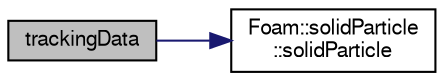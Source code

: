 digraph "trackingData"
{
  bgcolor="transparent";
  edge [fontname="FreeSans",fontsize="10",labelfontname="FreeSans",labelfontsize="10"];
  node [fontname="FreeSans",fontsize="10",shape=record];
  rankdir="LR";
  Node0 [label="trackingData",height=0.2,width=0.4,color="black", fillcolor="grey75", style="filled", fontcolor="black"];
  Node0 -> Node1 [color="midnightblue",fontsize="10",style="solid",fontname="FreeSans"];
  Node1 [label="Foam::solidParticle\l::solidParticle",height=0.2,width=0.4,color="black",URL="$a24502.html#aeb331fe13ef769f090993b0969366a66",tooltip="Construct from components. "];
}
